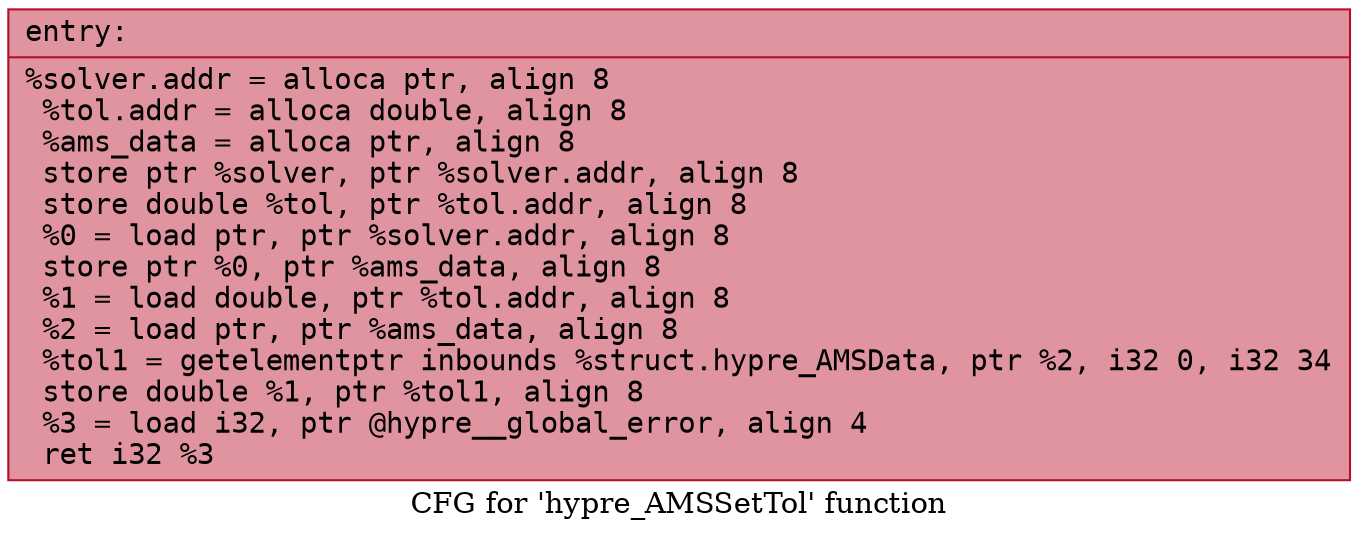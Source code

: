 digraph "CFG for 'hypre_AMSSetTol' function" {
	label="CFG for 'hypre_AMSSetTol' function";

	Node0x56058d79ae80 [shape=record,color="#b70d28ff", style=filled, fillcolor="#b70d2870" fontname="Courier",label="{entry:\l|  %solver.addr = alloca ptr, align 8\l  %tol.addr = alloca double, align 8\l  %ams_data = alloca ptr, align 8\l  store ptr %solver, ptr %solver.addr, align 8\l  store double %tol, ptr %tol.addr, align 8\l  %0 = load ptr, ptr %solver.addr, align 8\l  store ptr %0, ptr %ams_data, align 8\l  %1 = load double, ptr %tol.addr, align 8\l  %2 = load ptr, ptr %ams_data, align 8\l  %tol1 = getelementptr inbounds %struct.hypre_AMSData, ptr %2, i32 0, i32 34\l  store double %1, ptr %tol1, align 8\l  %3 = load i32, ptr @hypre__global_error, align 4\l  ret i32 %3\l}"];
}
